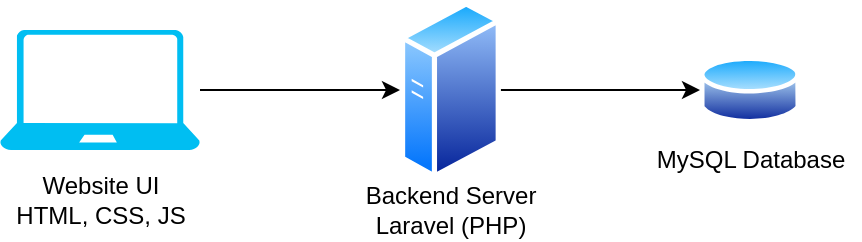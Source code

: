 <mxfile version="15.9.4" type="device"><diagram id="Zdr5gTsVYR0b_5ojc14a" name="Page-1"><mxGraphModel dx="946" dy="527" grid="1" gridSize="10" guides="1" tooltips="1" connect="1" arrows="1" fold="1" page="1" pageScale="1" pageWidth="827" pageHeight="1169" math="0" shadow="0"><root><mxCell id="0"/><mxCell id="1" parent="0"/><mxCell id="A_RhPs6mCw2pLxoYuRxL-7" style="edgeStyle=orthogonalEdgeStyle;rounded=0;orthogonalLoop=1;jettySize=auto;html=1;entryX=0;entryY=0.5;entryDx=0;entryDy=0;" edge="1" parent="1" source="A_RhPs6mCw2pLxoYuRxL-1" target="A_RhPs6mCw2pLxoYuRxL-3"><mxGeometry relative="1" as="geometry"/></mxCell><mxCell id="A_RhPs6mCw2pLxoYuRxL-1" value="" style="verticalLabelPosition=bottom;html=1;verticalAlign=top;align=center;strokeColor=none;fillColor=#00BEF2;shape=mxgraph.azure.laptop;pointerEvents=1;" vertex="1" parent="1"><mxGeometry x="70" y="100" width="100" height="60" as="geometry"/></mxCell><mxCell id="A_RhPs6mCw2pLxoYuRxL-2" value="Website UI&lt;br&gt;HTML, CSS, JS" style="text;html=1;align=center;verticalAlign=middle;resizable=0;points=[];autosize=1;strokeColor=none;fillColor=none;" vertex="1" parent="1"><mxGeometry x="70" y="170" width="100" height="30" as="geometry"/></mxCell><mxCell id="A_RhPs6mCw2pLxoYuRxL-8" style="edgeStyle=orthogonalEdgeStyle;rounded=0;orthogonalLoop=1;jettySize=auto;html=1;entryX=0;entryY=0.5;entryDx=0;entryDy=0;" edge="1" parent="1" source="A_RhPs6mCw2pLxoYuRxL-3" target="A_RhPs6mCw2pLxoYuRxL-5"><mxGeometry relative="1" as="geometry"/></mxCell><mxCell id="A_RhPs6mCw2pLxoYuRxL-3" value="" style="aspect=fixed;perimeter=ellipsePerimeter;html=1;align=center;shadow=0;dashed=0;spacingTop=3;image;image=img/lib/active_directory/generic_server.svg;" vertex="1" parent="1"><mxGeometry x="270" y="85" width="50.4" height="90" as="geometry"/></mxCell><mxCell id="A_RhPs6mCw2pLxoYuRxL-4" value="Backend Server&lt;br&gt;Laravel (PHP)" style="text;html=1;align=center;verticalAlign=middle;resizable=0;points=[];autosize=1;strokeColor=none;fillColor=none;" vertex="1" parent="1"><mxGeometry x="245.2" y="175" width="100" height="30" as="geometry"/></mxCell><mxCell id="A_RhPs6mCw2pLxoYuRxL-5" value="" style="aspect=fixed;perimeter=ellipsePerimeter;html=1;align=center;shadow=0;dashed=0;spacingTop=3;image;image=img/lib/active_directory/database.svg;" vertex="1" parent="1"><mxGeometry x="420" y="111.5" width="50" height="37" as="geometry"/></mxCell><mxCell id="A_RhPs6mCw2pLxoYuRxL-6" value="MySQL Database" style="text;html=1;align=center;verticalAlign=middle;resizable=0;points=[];autosize=1;strokeColor=none;fillColor=none;" vertex="1" parent="1"><mxGeometry x="390" y="155" width="110" height="20" as="geometry"/></mxCell></root></mxGraphModel></diagram></mxfile>